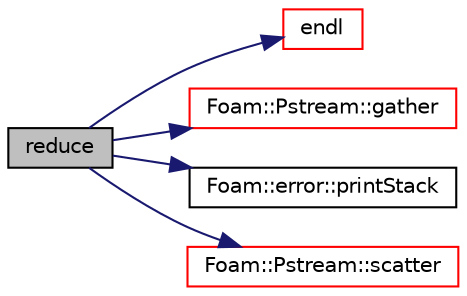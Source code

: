 digraph "reduce"
{
  bgcolor="transparent";
  edge [fontname="Helvetica",fontsize="10",labelfontname="Helvetica",labelfontsize="10"];
  node [fontname="Helvetica",fontsize="10",shape=record];
  rankdir="LR";
  Node1 [label="reduce",height=0.2,width=0.4,color="black", fillcolor="grey75", style="filled", fontcolor="black"];
  Node1 -> Node2 [color="midnightblue",fontsize="10",style="solid",fontname="Helvetica"];
  Node2 [label="endl",height=0.2,width=0.4,color="red",URL="$a10733.html#a2db8fe02a0d3909e9351bb4275b23ce4",tooltip="Add newline and flush stream. "];
  Node1 -> Node3 [color="midnightblue",fontsize="10",style="solid",fontname="Helvetica"];
  Node3 [label="Foam::Pstream::gather",height=0.2,width=0.4,color="red",URL="$a02017.html#ac820bc187d8204d9063ce1f77dcf87da",tooltip="Gather data. Apply bop to combine Value. "];
  Node1 -> Node4 [color="midnightblue",fontsize="10",style="solid",fontname="Helvetica"];
  Node4 [label="Foam::error::printStack",height=0.2,width=0.4,color="black",URL="$a00674.html#a7fb27e884553ce565d0ea6276a111e0e",tooltip="Helper function to print a stack. "];
  Node1 -> Node5 [color="midnightblue",fontsize="10",style="solid",fontname="Helvetica"];
  Node5 [label="Foam::Pstream::scatter",height=0.2,width=0.4,color="red",URL="$a02017.html#a00bc7d5a0b660cfa53523561af48def2",tooltip="Scatter data. Distribute without modification. Reverse of gather. "];
}
